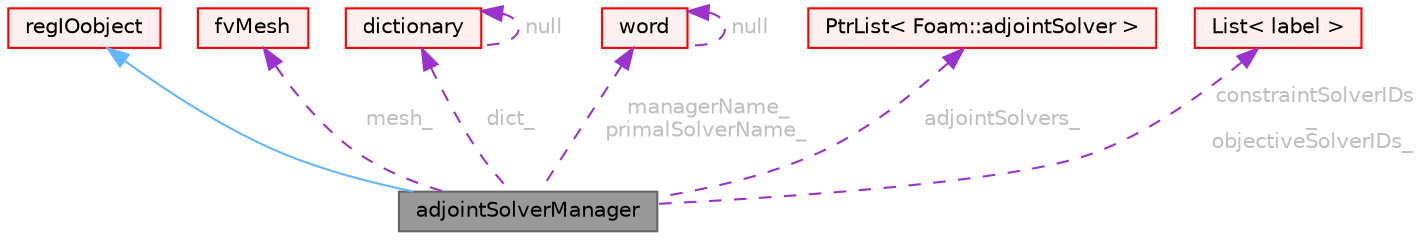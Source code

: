 digraph "adjointSolverManager"
{
 // LATEX_PDF_SIZE
  bgcolor="transparent";
  edge [fontname=Helvetica,fontsize=10,labelfontname=Helvetica,labelfontsize=10];
  node [fontname=Helvetica,fontsize=10,shape=box,height=0.2,width=0.4];
  Node1 [id="Node000001",label="adjointSolverManager",height=0.2,width=0.4,color="gray40", fillcolor="grey60", style="filled", fontcolor="black",tooltip="Class for managing adjoint solvers, which may be more than one per operating point."];
  Node2 -> Node1 [id="edge1_Node000001_Node000002",dir="back",color="steelblue1",style="solid",tooltip=" "];
  Node2 [id="Node000002",label="regIOobject",height=0.2,width=0.4,color="red", fillcolor="#FFF0F0", style="filled",URL="$classFoam_1_1regIOobject.html",tooltip="regIOobject is an abstract class derived from IOobject to handle automatic object registration with t..."];
  Node7 -> Node1 [id="edge2_Node000001_Node000007",dir="back",color="darkorchid3",style="dashed",tooltip=" ",label=" mesh_",fontcolor="grey" ];
  Node7 [id="Node000007",label="fvMesh",height=0.2,width=0.4,color="red", fillcolor="#FFF0F0", style="filled",URL="$classFoam_1_1fvMesh.html",tooltip="Mesh data needed to do the Finite Volume discretisation."];
  Node22 -> Node1 [id="edge3_Node000001_Node000022",dir="back",color="darkorchid3",style="dashed",tooltip=" ",label=" dict_",fontcolor="grey" ];
  Node22 [id="Node000022",label="dictionary",height=0.2,width=0.4,color="red", fillcolor="#FFF0F0", style="filled",URL="$classFoam_1_1dictionary.html",tooltip="A list of keyword definitions, which are a keyword followed by a number of values (eg,..."];
  Node22 -> Node22 [id="edge4_Node000022_Node000022",dir="back",color="darkorchid3",style="dashed",tooltip=" ",label=" null",fontcolor="grey" ];
  Node14 -> Node1 [id="edge5_Node000001_Node000014",dir="back",color="darkorchid3",style="dashed",tooltip=" ",label=" managerName_\nprimalSolverName_",fontcolor="grey" ];
  Node14 [id="Node000014",label="word",height=0.2,width=0.4,color="red", fillcolor="#FFF0F0", style="filled",URL="$classFoam_1_1word.html",tooltip="A class for handling words, derived from Foam::string."];
  Node14 -> Node14 [id="edge6_Node000014_Node000014",dir="back",color="darkorchid3",style="dashed",tooltip=" ",label=" null",fontcolor="grey" ];
  Node54 -> Node1 [id="edge7_Node000001_Node000054",dir="back",color="darkorchid3",style="dashed",tooltip=" ",label=" adjointSolvers_",fontcolor="grey" ];
  Node54 [id="Node000054",label="PtrList\< Foam::adjointSolver \>",height=0.2,width=0.4,color="red", fillcolor="#FFF0F0", style="filled",URL="$classFoam_1_1PtrList.html",tooltip=" "];
  Node57 -> Node1 [id="edge8_Node000001_Node000057",dir="back",color="darkorchid3",style="dashed",tooltip=" ",label=" constraintSolverIDs\l_\nobjectiveSolverIDs_",fontcolor="grey" ];
  Node57 [id="Node000057",label="List\< label \>",height=0.2,width=0.4,color="red", fillcolor="#FFF0F0", style="filled",URL="$classFoam_1_1List.html",tooltip=" "];
}
